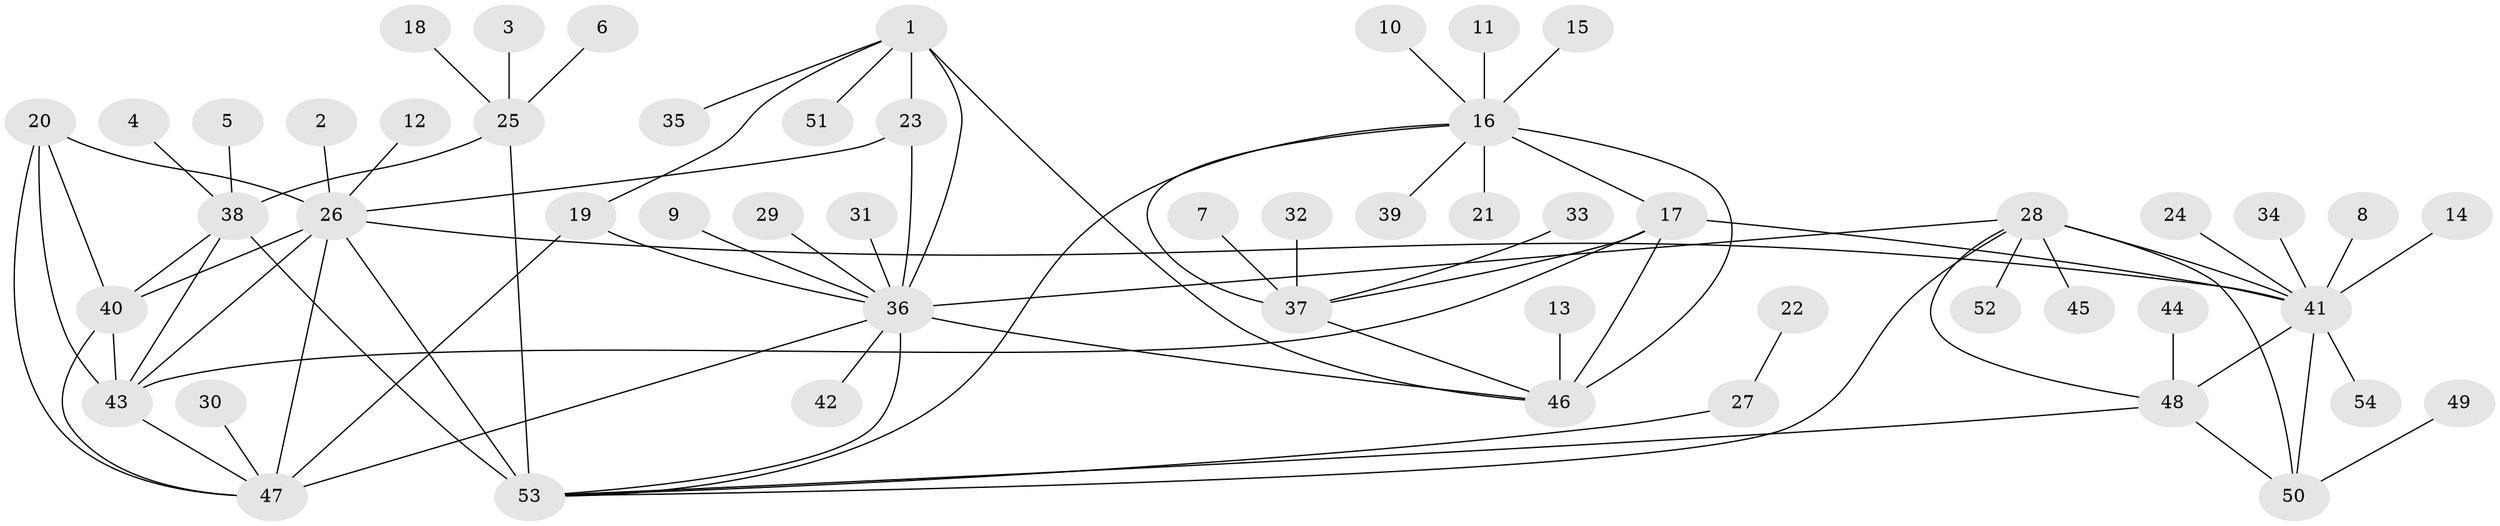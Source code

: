 // original degree distribution, {6: 0.038834951456310676, 14: 0.009708737864077669, 4: 0.009708737864077669, 10: 0.038834951456310676, 9: 0.02912621359223301, 7: 0.04854368932038835, 5: 0.02912621359223301, 8: 0.038834951456310676, 3: 0.038834951456310676, 2: 0.14563106796116504, 1: 0.5728155339805825}
// Generated by graph-tools (version 1.1) at 2025/26/03/09/25 03:26:45]
// undirected, 54 vertices, 80 edges
graph export_dot {
graph [start="1"]
  node [color=gray90,style=filled];
  1;
  2;
  3;
  4;
  5;
  6;
  7;
  8;
  9;
  10;
  11;
  12;
  13;
  14;
  15;
  16;
  17;
  18;
  19;
  20;
  21;
  22;
  23;
  24;
  25;
  26;
  27;
  28;
  29;
  30;
  31;
  32;
  33;
  34;
  35;
  36;
  37;
  38;
  39;
  40;
  41;
  42;
  43;
  44;
  45;
  46;
  47;
  48;
  49;
  50;
  51;
  52;
  53;
  54;
  1 -- 19 [weight=1.0];
  1 -- 23 [weight=3.0];
  1 -- 35 [weight=1.0];
  1 -- 36 [weight=3.0];
  1 -- 46 [weight=1.0];
  1 -- 51 [weight=1.0];
  2 -- 26 [weight=1.0];
  3 -- 25 [weight=1.0];
  4 -- 38 [weight=1.0];
  5 -- 38 [weight=1.0];
  6 -- 25 [weight=1.0];
  7 -- 37 [weight=1.0];
  8 -- 41 [weight=1.0];
  9 -- 36 [weight=1.0];
  10 -- 16 [weight=1.0];
  11 -- 16 [weight=1.0];
  12 -- 26 [weight=1.0];
  13 -- 46 [weight=1.0];
  14 -- 41 [weight=1.0];
  15 -- 16 [weight=1.0];
  16 -- 17 [weight=2.0];
  16 -- 21 [weight=1.0];
  16 -- 37 [weight=2.0];
  16 -- 39 [weight=1.0];
  16 -- 46 [weight=2.0];
  16 -- 53 [weight=1.0];
  17 -- 37 [weight=1.0];
  17 -- 41 [weight=1.0];
  17 -- 43 [weight=1.0];
  17 -- 46 [weight=1.0];
  18 -- 25 [weight=1.0];
  19 -- 36 [weight=1.0];
  19 -- 47 [weight=2.0];
  20 -- 26 [weight=1.0];
  20 -- 40 [weight=1.0];
  20 -- 43 [weight=1.0];
  20 -- 47 [weight=1.0];
  22 -- 27 [weight=1.0];
  23 -- 26 [weight=1.0];
  23 -- 36 [weight=1.0];
  24 -- 41 [weight=1.0];
  25 -- 38 [weight=2.0];
  25 -- 53 [weight=4.0];
  26 -- 40 [weight=1.0];
  26 -- 41 [weight=1.0];
  26 -- 43 [weight=1.0];
  26 -- 47 [weight=1.0];
  26 -- 53 [weight=1.0];
  27 -- 53 [weight=1.0];
  28 -- 36 [weight=1.0];
  28 -- 41 [weight=2.0];
  28 -- 45 [weight=1.0];
  28 -- 48 [weight=1.0];
  28 -- 50 [weight=1.0];
  28 -- 52 [weight=1.0];
  28 -- 53 [weight=1.0];
  29 -- 36 [weight=1.0];
  30 -- 47 [weight=1.0];
  31 -- 36 [weight=1.0];
  32 -- 37 [weight=1.0];
  33 -- 37 [weight=1.0];
  34 -- 41 [weight=1.0];
  36 -- 42 [weight=1.0];
  36 -- 46 [weight=1.0];
  36 -- 47 [weight=1.0];
  36 -- 53 [weight=1.0];
  37 -- 46 [weight=1.0];
  38 -- 40 [weight=1.0];
  38 -- 43 [weight=1.0];
  38 -- 53 [weight=2.0];
  40 -- 43 [weight=1.0];
  40 -- 47 [weight=1.0];
  41 -- 48 [weight=2.0];
  41 -- 50 [weight=2.0];
  41 -- 54 [weight=1.0];
  43 -- 47 [weight=1.0];
  44 -- 48 [weight=1.0];
  48 -- 50 [weight=1.0];
  48 -- 53 [weight=1.0];
  49 -- 50 [weight=1.0];
}
